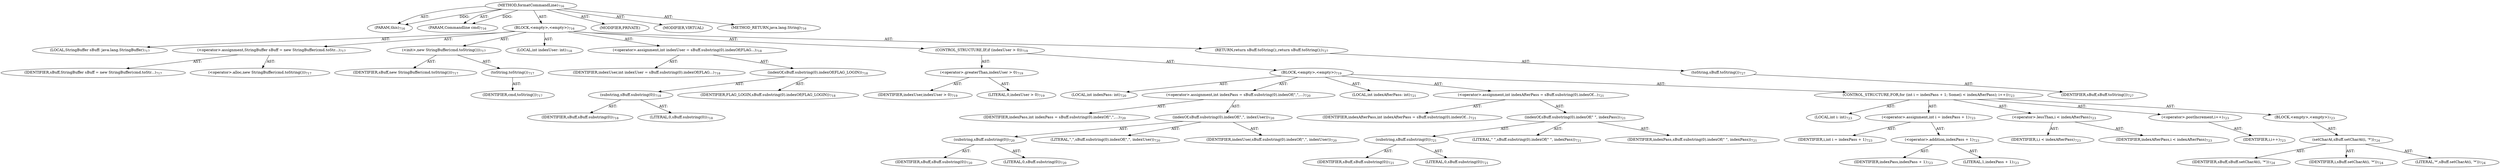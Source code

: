 digraph "formatCommandLine" {  
"111669149749" [label = <(METHOD,formatCommandLine)<SUB>716</SUB>> ]
"115964117075" [label = <(PARAM,this)<SUB>716</SUB>> ]
"115964117076" [label = <(PARAM,Commandline cmd)<SUB>716</SUB>> ]
"25769803897" [label = <(BLOCK,&lt;empty&gt;,&lt;empty&gt;)<SUB>716</SUB>> ]
"94489280536" [label = <(LOCAL,StringBuffer sBuff: java.lang.StringBuffer)<SUB>717</SUB>> ]
"30064771494" [label = <(&lt;operator&gt;.assignment,StringBuffer sBuff = new StringBuffer(cmd.toStr...)<SUB>717</SUB>> ]
"68719477069" [label = <(IDENTIFIER,sBuff,StringBuffer sBuff = new StringBuffer(cmd.toStr...)<SUB>717</SUB>> ]
"30064771495" [label = <(&lt;operator&gt;.alloc,new StringBuffer(cmd.toString()))<SUB>717</SUB>> ]
"30064771496" [label = <(&lt;init&gt;,new StringBuffer(cmd.toString()))<SUB>717</SUB>> ]
"68719477070" [label = <(IDENTIFIER,sBuff,new StringBuffer(cmd.toString()))<SUB>717</SUB>> ]
"30064771497" [label = <(toString,toString())<SUB>717</SUB>> ]
"68719477071" [label = <(IDENTIFIER,cmd,toString())<SUB>717</SUB>> ]
"94489280537" [label = <(LOCAL,int indexUser: int)<SUB>718</SUB>> ]
"30064771498" [label = <(&lt;operator&gt;.assignment,int indexUser = sBuff.substring(0).indexOf(FLAG...)<SUB>718</SUB>> ]
"68719477072" [label = <(IDENTIFIER,indexUser,int indexUser = sBuff.substring(0).indexOf(FLAG...)<SUB>718</SUB>> ]
"30064771499" [label = <(indexOf,sBuff.substring(0).indexOf(FLAG_LOGIN))<SUB>718</SUB>> ]
"30064771500" [label = <(substring,sBuff.substring(0))<SUB>718</SUB>> ]
"68719477073" [label = <(IDENTIFIER,sBuff,sBuff.substring(0))<SUB>718</SUB>> ]
"90194313307" [label = <(LITERAL,0,sBuff.substring(0))<SUB>718</SUB>> ]
"68719477074" [label = <(IDENTIFIER,FLAG_LOGIN,sBuff.substring(0).indexOf(FLAG_LOGIN))<SUB>718</SUB>> ]
"47244640318" [label = <(CONTROL_STRUCTURE,IF,if (indexUser &gt; 0))<SUB>719</SUB>> ]
"30064771501" [label = <(&lt;operator&gt;.greaterThan,indexUser &gt; 0)<SUB>719</SUB>> ]
"68719477075" [label = <(IDENTIFIER,indexUser,indexUser &gt; 0)<SUB>719</SUB>> ]
"90194313308" [label = <(LITERAL,0,indexUser &gt; 0)<SUB>719</SUB>> ]
"25769803898" [label = <(BLOCK,&lt;empty&gt;,&lt;empty&gt;)<SUB>719</SUB>> ]
"94489280538" [label = <(LOCAL,int indexPass: int)<SUB>720</SUB>> ]
"30064771502" [label = <(&lt;operator&gt;.assignment,int indexPass = sBuff.substring(0).indexOf(&quot;,&quot;,...)<SUB>720</SUB>> ]
"68719477076" [label = <(IDENTIFIER,indexPass,int indexPass = sBuff.substring(0).indexOf(&quot;,&quot;,...)<SUB>720</SUB>> ]
"30064771503" [label = <(indexOf,sBuff.substring(0).indexOf(&quot;,&quot;, indexUser))<SUB>720</SUB>> ]
"30064771504" [label = <(substring,sBuff.substring(0))<SUB>720</SUB>> ]
"68719477077" [label = <(IDENTIFIER,sBuff,sBuff.substring(0))<SUB>720</SUB>> ]
"90194313309" [label = <(LITERAL,0,sBuff.substring(0))<SUB>720</SUB>> ]
"90194313310" [label = <(LITERAL,&quot;,&quot;,sBuff.substring(0).indexOf(&quot;,&quot;, indexUser))<SUB>720</SUB>> ]
"68719477078" [label = <(IDENTIFIER,indexUser,sBuff.substring(0).indexOf(&quot;,&quot;, indexUser))<SUB>720</SUB>> ]
"94489280539" [label = <(LOCAL,int indexAfterPass: int)<SUB>721</SUB>> ]
"30064771505" [label = <(&lt;operator&gt;.assignment,int indexAfterPass = sBuff.substring(0).indexOf...)<SUB>721</SUB>> ]
"68719477079" [label = <(IDENTIFIER,indexAfterPass,int indexAfterPass = sBuff.substring(0).indexOf...)<SUB>721</SUB>> ]
"30064771506" [label = <(indexOf,sBuff.substring(0).indexOf(&quot; &quot;, indexPass))<SUB>721</SUB>> ]
"30064771507" [label = <(substring,sBuff.substring(0))<SUB>721</SUB>> ]
"68719477080" [label = <(IDENTIFIER,sBuff,sBuff.substring(0))<SUB>721</SUB>> ]
"90194313311" [label = <(LITERAL,0,sBuff.substring(0))<SUB>721</SUB>> ]
"90194313312" [label = <(LITERAL,&quot; &quot;,sBuff.substring(0).indexOf(&quot; &quot;, indexPass))<SUB>721</SUB>> ]
"68719477081" [label = <(IDENTIFIER,indexPass,sBuff.substring(0).indexOf(&quot; &quot;, indexPass))<SUB>721</SUB>> ]
"47244640319" [label = <(CONTROL_STRUCTURE,FOR,for (int i = indexPass + 1; Some(i &lt; indexAfterPass); i++))<SUB>723</SUB>> ]
"94489280540" [label = <(LOCAL,int i: int)<SUB>723</SUB>> ]
"30064771508" [label = <(&lt;operator&gt;.assignment,int i = indexPass + 1)<SUB>723</SUB>> ]
"68719477082" [label = <(IDENTIFIER,i,int i = indexPass + 1)<SUB>723</SUB>> ]
"30064771509" [label = <(&lt;operator&gt;.addition,indexPass + 1)<SUB>723</SUB>> ]
"68719477083" [label = <(IDENTIFIER,indexPass,indexPass + 1)<SUB>723</SUB>> ]
"90194313313" [label = <(LITERAL,1,indexPass + 1)<SUB>723</SUB>> ]
"30064771510" [label = <(&lt;operator&gt;.lessThan,i &lt; indexAfterPass)<SUB>723</SUB>> ]
"68719477084" [label = <(IDENTIFIER,i,i &lt; indexAfterPass)<SUB>723</SUB>> ]
"68719477085" [label = <(IDENTIFIER,indexAfterPass,i &lt; indexAfterPass)<SUB>723</SUB>> ]
"30064771511" [label = <(&lt;operator&gt;.postIncrement,i++)<SUB>723</SUB>> ]
"68719477086" [label = <(IDENTIFIER,i,i++)<SUB>723</SUB>> ]
"25769803899" [label = <(BLOCK,&lt;empty&gt;,&lt;empty&gt;)<SUB>723</SUB>> ]
"30064771512" [label = <(setCharAt,sBuff.setCharAt(i, '*'))<SUB>724</SUB>> ]
"68719477087" [label = <(IDENTIFIER,sBuff,sBuff.setCharAt(i, '*'))<SUB>724</SUB>> ]
"68719477088" [label = <(IDENTIFIER,i,sBuff.setCharAt(i, '*'))<SUB>724</SUB>> ]
"90194313314" [label = <(LITERAL,'*',sBuff.setCharAt(i, '*'))<SUB>724</SUB>> ]
"146028888111" [label = <(RETURN,return sBuff.toString();,return sBuff.toString();)<SUB>727</SUB>> ]
"30064771513" [label = <(toString,sBuff.toString())<SUB>727</SUB>> ]
"68719477089" [label = <(IDENTIFIER,sBuff,sBuff.toString())<SUB>727</SUB>> ]
"133143986308" [label = <(MODIFIER,PRIVATE)> ]
"133143986309" [label = <(MODIFIER,VIRTUAL)> ]
"128849018933" [label = <(METHOD_RETURN,java.lang.String)<SUB>716</SUB>> ]
  "111669149749" -> "115964117075"  [ label = "AST: "] 
  "111669149749" -> "115964117076"  [ label = "AST: "] 
  "111669149749" -> "25769803897"  [ label = "AST: "] 
  "111669149749" -> "133143986308"  [ label = "AST: "] 
  "111669149749" -> "133143986309"  [ label = "AST: "] 
  "111669149749" -> "128849018933"  [ label = "AST: "] 
  "25769803897" -> "94489280536"  [ label = "AST: "] 
  "25769803897" -> "30064771494"  [ label = "AST: "] 
  "25769803897" -> "30064771496"  [ label = "AST: "] 
  "25769803897" -> "94489280537"  [ label = "AST: "] 
  "25769803897" -> "30064771498"  [ label = "AST: "] 
  "25769803897" -> "47244640318"  [ label = "AST: "] 
  "25769803897" -> "146028888111"  [ label = "AST: "] 
  "30064771494" -> "68719477069"  [ label = "AST: "] 
  "30064771494" -> "30064771495"  [ label = "AST: "] 
  "30064771496" -> "68719477070"  [ label = "AST: "] 
  "30064771496" -> "30064771497"  [ label = "AST: "] 
  "30064771497" -> "68719477071"  [ label = "AST: "] 
  "30064771498" -> "68719477072"  [ label = "AST: "] 
  "30064771498" -> "30064771499"  [ label = "AST: "] 
  "30064771499" -> "30064771500"  [ label = "AST: "] 
  "30064771499" -> "68719477074"  [ label = "AST: "] 
  "30064771500" -> "68719477073"  [ label = "AST: "] 
  "30064771500" -> "90194313307"  [ label = "AST: "] 
  "47244640318" -> "30064771501"  [ label = "AST: "] 
  "47244640318" -> "25769803898"  [ label = "AST: "] 
  "30064771501" -> "68719477075"  [ label = "AST: "] 
  "30064771501" -> "90194313308"  [ label = "AST: "] 
  "25769803898" -> "94489280538"  [ label = "AST: "] 
  "25769803898" -> "30064771502"  [ label = "AST: "] 
  "25769803898" -> "94489280539"  [ label = "AST: "] 
  "25769803898" -> "30064771505"  [ label = "AST: "] 
  "25769803898" -> "47244640319"  [ label = "AST: "] 
  "30064771502" -> "68719477076"  [ label = "AST: "] 
  "30064771502" -> "30064771503"  [ label = "AST: "] 
  "30064771503" -> "30064771504"  [ label = "AST: "] 
  "30064771503" -> "90194313310"  [ label = "AST: "] 
  "30064771503" -> "68719477078"  [ label = "AST: "] 
  "30064771504" -> "68719477077"  [ label = "AST: "] 
  "30064771504" -> "90194313309"  [ label = "AST: "] 
  "30064771505" -> "68719477079"  [ label = "AST: "] 
  "30064771505" -> "30064771506"  [ label = "AST: "] 
  "30064771506" -> "30064771507"  [ label = "AST: "] 
  "30064771506" -> "90194313312"  [ label = "AST: "] 
  "30064771506" -> "68719477081"  [ label = "AST: "] 
  "30064771507" -> "68719477080"  [ label = "AST: "] 
  "30064771507" -> "90194313311"  [ label = "AST: "] 
  "47244640319" -> "94489280540"  [ label = "AST: "] 
  "47244640319" -> "30064771508"  [ label = "AST: "] 
  "47244640319" -> "30064771510"  [ label = "AST: "] 
  "47244640319" -> "30064771511"  [ label = "AST: "] 
  "47244640319" -> "25769803899"  [ label = "AST: "] 
  "30064771508" -> "68719477082"  [ label = "AST: "] 
  "30064771508" -> "30064771509"  [ label = "AST: "] 
  "30064771509" -> "68719477083"  [ label = "AST: "] 
  "30064771509" -> "90194313313"  [ label = "AST: "] 
  "30064771510" -> "68719477084"  [ label = "AST: "] 
  "30064771510" -> "68719477085"  [ label = "AST: "] 
  "30064771511" -> "68719477086"  [ label = "AST: "] 
  "25769803899" -> "30064771512"  [ label = "AST: "] 
  "30064771512" -> "68719477087"  [ label = "AST: "] 
  "30064771512" -> "68719477088"  [ label = "AST: "] 
  "30064771512" -> "90194313314"  [ label = "AST: "] 
  "146028888111" -> "30064771513"  [ label = "AST: "] 
  "30064771513" -> "68719477089"  [ label = "AST: "] 
  "111669149749" -> "115964117075"  [ label = "DDG: "] 
  "111669149749" -> "115964117076"  [ label = "DDG: "] 
}
